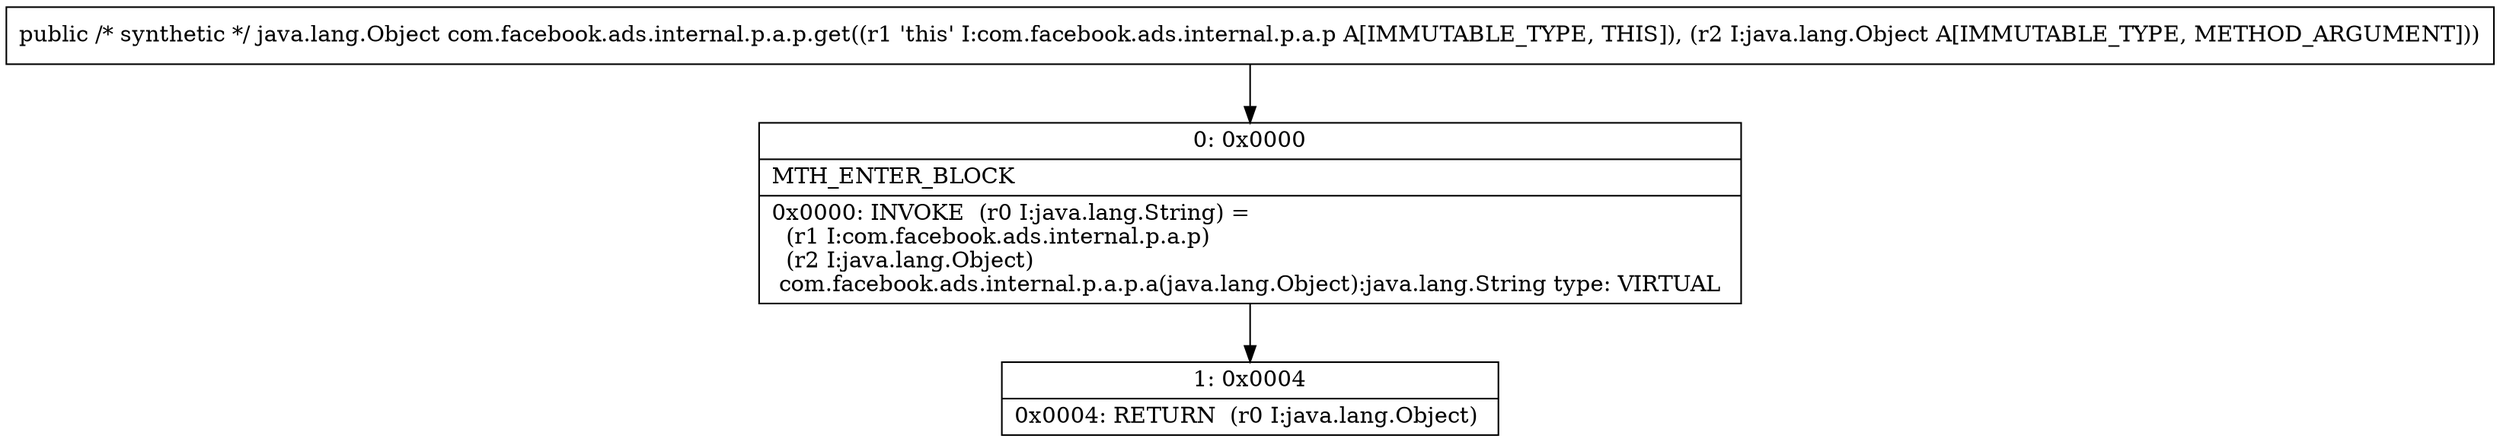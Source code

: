 digraph "CFG forcom.facebook.ads.internal.p.a.p.get(Ljava\/lang\/Object;)Ljava\/lang\/Object;" {
Node_0 [shape=record,label="{0\:\ 0x0000|MTH_ENTER_BLOCK\l|0x0000: INVOKE  (r0 I:java.lang.String) = \l  (r1 I:com.facebook.ads.internal.p.a.p)\l  (r2 I:java.lang.Object)\l com.facebook.ads.internal.p.a.p.a(java.lang.Object):java.lang.String type: VIRTUAL \l}"];
Node_1 [shape=record,label="{1\:\ 0x0004|0x0004: RETURN  (r0 I:java.lang.Object) \l}"];
MethodNode[shape=record,label="{public \/* synthetic *\/ java.lang.Object com.facebook.ads.internal.p.a.p.get((r1 'this' I:com.facebook.ads.internal.p.a.p A[IMMUTABLE_TYPE, THIS]), (r2 I:java.lang.Object A[IMMUTABLE_TYPE, METHOD_ARGUMENT])) }"];
MethodNode -> Node_0;
Node_0 -> Node_1;
}

